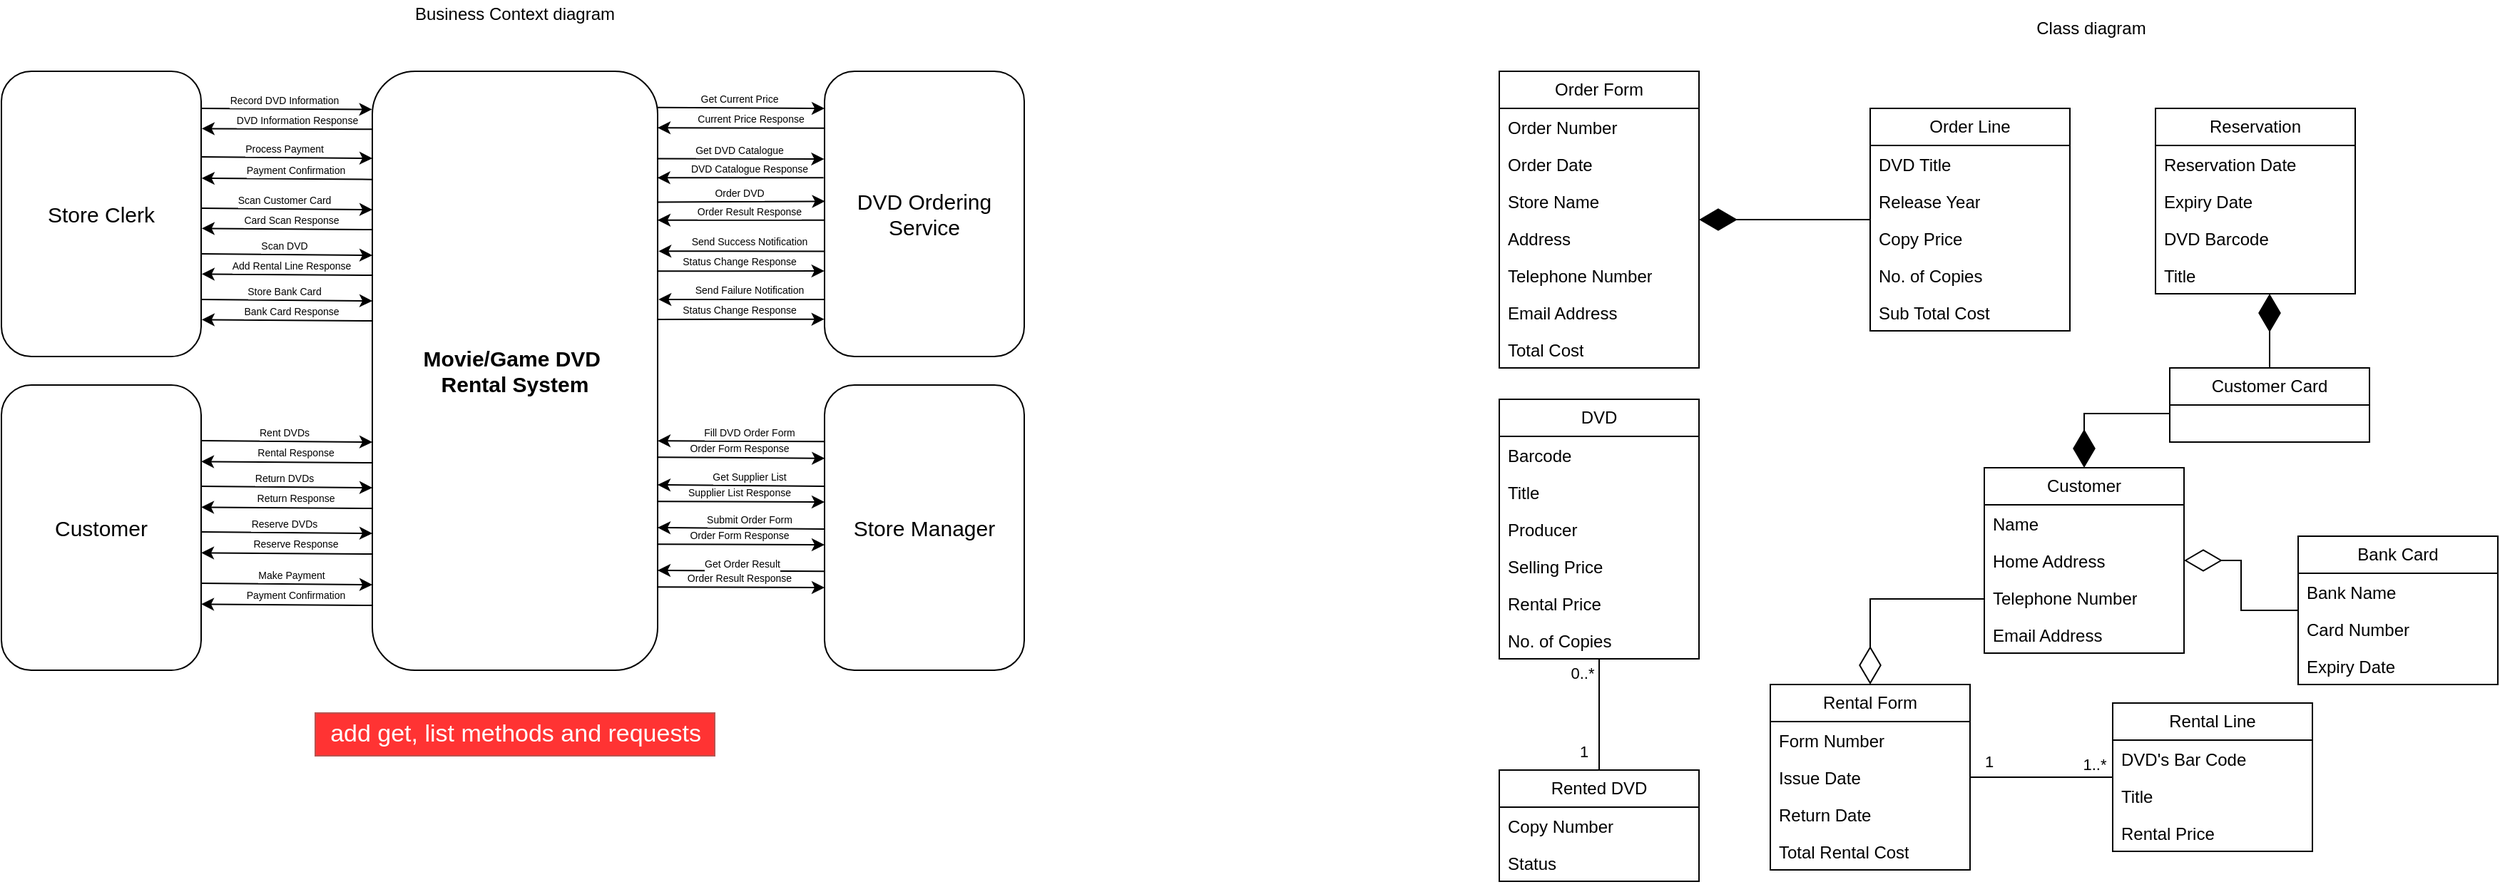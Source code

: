 <mxfile version="25.0.3">
  <diagram name="Page-1" id="wjQeGYI749mV24C6U2fJ">
    <mxGraphModel dx="1500" dy="773" grid="1" gridSize="10" guides="1" tooltips="1" connect="1" arrows="1" fold="1" page="1" pageScale="1" pageWidth="850" pageHeight="1100" math="0" shadow="0">
      <root>
        <mxCell id="0" />
        <mxCell id="1" parent="0" />
        <mxCell id="tb72shasFinZ9iTaUBC0-1" value="Movie/Game&amp;nbsp;&lt;span style=&quot;background-color: initial;&quot;&gt;DVD&amp;nbsp;&lt;/span&gt;&lt;div&gt;Rental System&lt;/div&gt;" style="rounded=1;whiteSpace=wrap;html=1;fontStyle=1;fontSize=15;" vertex="1" parent="1">
          <mxGeometry x="310" y="60" width="200" height="420" as="geometry" />
        </mxCell>
        <mxCell id="tb72shasFinZ9iTaUBC0-2" value="DVD Ordering Service" style="rounded=1;whiteSpace=wrap;html=1;fontStyle=0;fontSize=15;" vertex="1" parent="1">
          <mxGeometry x="627" y="60" width="140" height="200" as="geometry" />
        </mxCell>
        <mxCell id="tb72shasFinZ9iTaUBC0-3" style="rounded=0;orthogonalLoop=1;jettySize=auto;html=1;exitX=0.998;exitY=0.07;exitDx=0;exitDy=0;exitPerimeter=0;entryX=0;entryY=0.25;entryDx=0;entryDy=0;" edge="1" parent="1">
          <mxGeometry relative="1" as="geometry">
            <mxPoint x="509.6" y="85.4" as="sourcePoint" />
            <mxPoint x="627" y="86" as="targetPoint" />
          </mxGeometry>
        </mxCell>
        <mxCell id="tb72shasFinZ9iTaUBC0-4" value="Get Current Price" style="edgeLabel;html=1;align=center;verticalAlign=middle;resizable=0;points=[];fontSize=7;" vertex="1" connectable="0" parent="tb72shasFinZ9iTaUBC0-3">
          <mxGeometry x="-0.284" relative="1" as="geometry">
            <mxPoint x="15" y="-6" as="offset" />
          </mxGeometry>
        </mxCell>
        <mxCell id="tb72shasFinZ9iTaUBC0-5" style="rounded=0;orthogonalLoop=1;jettySize=auto;html=1;exitX=0.003;exitY=0.366;exitDx=0;exitDy=0;exitPerimeter=0;entryX=1;entryY=0.099;entryDx=0;entryDy=0;entryPerimeter=0;" edge="1" parent="1">
          <mxGeometry relative="1" as="geometry">
            <mxPoint x="627.42" y="99.92" as="sourcePoint" />
            <mxPoint x="510" y="99.58" as="targetPoint" />
          </mxGeometry>
        </mxCell>
        <mxCell id="tb72shasFinZ9iTaUBC0-6" value="Current Price Response" style="edgeLabel;html=1;align=center;verticalAlign=middle;resizable=0;points=[];fontSize=7;" vertex="1" connectable="0" parent="tb72shasFinZ9iTaUBC0-5">
          <mxGeometry x="-0.284" relative="1" as="geometry">
            <mxPoint x="-11" y="-6" as="offset" />
          </mxGeometry>
        </mxCell>
        <mxCell id="tb72shasFinZ9iTaUBC0-7" style="rounded=0;orthogonalLoop=1;jettySize=auto;html=1;exitX=1.001;exitY=0.16;exitDx=0;exitDy=0;exitPerimeter=0;entryX=-0.002;entryY=0.563;entryDx=0;entryDy=0;entryPerimeter=0;" edge="1" parent="1">
          <mxGeometry relative="1" as="geometry">
            <mxPoint x="510.2" y="121.2" as="sourcePoint" />
            <mxPoint x="626.72" y="121.56" as="targetPoint" />
          </mxGeometry>
        </mxCell>
        <mxCell id="tb72shasFinZ9iTaUBC0-8" value="Get DVD Catalogue" style="edgeLabel;html=1;align=center;verticalAlign=middle;resizable=0;points=[];fontSize=7;" vertex="1" connectable="0" parent="tb72shasFinZ9iTaUBC0-7">
          <mxGeometry x="-0.284" relative="1" as="geometry">
            <mxPoint x="15" y="-6" as="offset" />
          </mxGeometry>
        </mxCell>
        <mxCell id="tb72shasFinZ9iTaUBC0-9" style="rounded=0;orthogonalLoop=1;jettySize=auto;html=1;exitX=-0.005;exitY=0.672;exitDx=0;exitDy=0;exitPerimeter=0;entryX=0.999;entryY=0.192;entryDx=0;entryDy=0;entryPerimeter=0;" edge="1" parent="1">
          <mxGeometry relative="1" as="geometry">
            <mxPoint x="626.3" y="134.64" as="sourcePoint" />
            <mxPoint x="509.8" y="134.64" as="targetPoint" />
          </mxGeometry>
        </mxCell>
        <mxCell id="tb72shasFinZ9iTaUBC0-10" value="DVD Catalogue Response" style="edgeLabel;html=1;align=center;verticalAlign=middle;resizable=0;points=[];fontSize=7;" vertex="1" connectable="0" parent="tb72shasFinZ9iTaUBC0-9">
          <mxGeometry x="-0.284" relative="1" as="geometry">
            <mxPoint x="-11" y="-6" as="offset" />
          </mxGeometry>
        </mxCell>
        <mxCell id="tb72shasFinZ9iTaUBC0-13" style="rounded=0;orthogonalLoop=1;jettySize=auto;html=1;exitX=1;exitY=0.228;exitDx=0;exitDy=0;exitPerimeter=0;entryX=0.002;entryY=0.793;entryDx=0;entryDy=0;entryPerimeter=0;" edge="1" parent="1">
          <mxGeometry relative="1" as="geometry">
            <mxPoint x="510" y="151.76" as="sourcePoint" />
            <mxPoint x="627.28" y="151.16" as="targetPoint" />
          </mxGeometry>
        </mxCell>
        <mxCell id="tb72shasFinZ9iTaUBC0-14" value="Order DVD" style="edgeLabel;html=1;align=center;verticalAlign=middle;resizable=0;points=[];fontSize=7;" vertex="1" connectable="0" parent="tb72shasFinZ9iTaUBC0-13">
          <mxGeometry x="-0.284" relative="1" as="geometry">
            <mxPoint x="15" y="-6" as="offset" />
          </mxGeometry>
        </mxCell>
        <mxCell id="tb72shasFinZ9iTaUBC0-15" style="rounded=0;orthogonalLoop=1;jettySize=auto;html=1;exitX=-0.002;exitY=0.522;exitDx=0;exitDy=0;exitPerimeter=0;entryX=1;entryY=0.258;entryDx=0;entryDy=0;entryPerimeter=0;" edge="1" parent="1" source="tb72shasFinZ9iTaUBC0-2">
          <mxGeometry relative="1" as="geometry">
            <mxPoint x="628.12" y="164.36" as="sourcePoint" />
            <mxPoint x="510" y="164.36" as="targetPoint" />
          </mxGeometry>
        </mxCell>
        <mxCell id="tb72shasFinZ9iTaUBC0-16" value="Order Result Response" style="edgeLabel;html=1;align=center;verticalAlign=middle;resizable=0;points=[];fontSize=7;" vertex="1" connectable="0" parent="tb72shasFinZ9iTaUBC0-15">
          <mxGeometry x="-0.284" relative="1" as="geometry">
            <mxPoint x="-11" y="-6" as="offset" />
          </mxGeometry>
        </mxCell>
        <mxCell id="tb72shasFinZ9iTaUBC0-17" value="Store Clerk" style="rounded=1;whiteSpace=wrap;html=1;fontStyle=0;fontSize=15;" vertex="1" parent="1">
          <mxGeometry x="50" y="60" width="140" height="200" as="geometry" />
        </mxCell>
        <mxCell id="tb72shasFinZ9iTaUBC0-18" value="Customer" style="rounded=1;whiteSpace=wrap;html=1;fontStyle=0;fontSize=15;" vertex="1" parent="1">
          <mxGeometry x="50" y="280" width="140" height="200" as="geometry" />
        </mxCell>
        <mxCell id="tb72shasFinZ9iTaUBC0-19" value="Store Manager" style="rounded=1;whiteSpace=wrap;html=1;fontStyle=0;fontSize=15;" vertex="1" parent="1">
          <mxGeometry x="627" y="280" width="140" height="200" as="geometry" />
        </mxCell>
        <mxCell id="tb72shasFinZ9iTaUBC0-20" style="rounded=0;orthogonalLoop=1;jettySize=auto;html=1;exitX=-0.001;exitY=0.198;exitDx=0;exitDy=0;exitPerimeter=0;entryX=1;entryY=0.617;entryDx=0;entryDy=0;entryPerimeter=0;" edge="1" parent="1" source="tb72shasFinZ9iTaUBC0-19" target="tb72shasFinZ9iTaUBC0-1">
          <mxGeometry relative="1" as="geometry">
            <mxPoint x="628.12" y="320" as="sourcePoint" />
            <mxPoint x="510" y="320" as="targetPoint" />
          </mxGeometry>
        </mxCell>
        <mxCell id="tb72shasFinZ9iTaUBC0-21" value="Fill DVD Order Form" style="edgeLabel;html=1;align=center;verticalAlign=middle;resizable=0;points=[];fontSize=7;" vertex="1" connectable="0" parent="tb72shasFinZ9iTaUBC0-20">
          <mxGeometry x="-0.284" relative="1" as="geometry">
            <mxPoint x="-11" y="-6" as="offset" />
          </mxGeometry>
        </mxCell>
        <mxCell id="tb72shasFinZ9iTaUBC0-22" style="rounded=0;orthogonalLoop=1;jettySize=auto;html=1;exitX=1;exitY=0.228;exitDx=0;exitDy=0;exitPerimeter=0;entryX=0.001;entryY=0.257;entryDx=0;entryDy=0;entryPerimeter=0;" edge="1" parent="1" target="tb72shasFinZ9iTaUBC0-19">
          <mxGeometry relative="1" as="geometry">
            <mxPoint x="510" y="330.6" as="sourcePoint" />
            <mxPoint x="627.28" y="330" as="targetPoint" />
          </mxGeometry>
        </mxCell>
        <mxCell id="tb72shasFinZ9iTaUBC0-23" value="Order Form Response" style="edgeLabel;html=1;align=center;verticalAlign=middle;resizable=0;points=[];fontSize=7;" vertex="1" connectable="0" parent="tb72shasFinZ9iTaUBC0-22">
          <mxGeometry x="-0.284" relative="1" as="geometry">
            <mxPoint x="15" y="-6" as="offset" />
          </mxGeometry>
        </mxCell>
        <mxCell id="tb72shasFinZ9iTaUBC0-24" style="rounded=0;orthogonalLoop=1;jettySize=auto;html=1;exitX=-0.001;exitY=0.198;exitDx=0;exitDy=0;exitPerimeter=0;entryX=1;entryY=0.617;entryDx=0;entryDy=0;entryPerimeter=0;" edge="1" parent="1">
          <mxGeometry relative="1" as="geometry">
            <mxPoint x="627" y="351" as="sourcePoint" />
            <mxPoint x="510" y="350" as="targetPoint" />
          </mxGeometry>
        </mxCell>
        <mxCell id="tb72shasFinZ9iTaUBC0-25" value="Get Supplier List" style="edgeLabel;html=1;align=center;verticalAlign=middle;resizable=0;points=[];fontSize=7;" vertex="1" connectable="0" parent="tb72shasFinZ9iTaUBC0-24">
          <mxGeometry x="-0.284" relative="1" as="geometry">
            <mxPoint x="-11" y="-6" as="offset" />
          </mxGeometry>
        </mxCell>
        <mxCell id="tb72shasFinZ9iTaUBC0-26" style="rounded=0;orthogonalLoop=1;jettySize=auto;html=1;exitX=1;exitY=0.228;exitDx=0;exitDy=0;exitPerimeter=0;entryX=0.001;entryY=0.257;entryDx=0;entryDy=0;entryPerimeter=0;" edge="1" parent="1">
          <mxGeometry relative="1" as="geometry">
            <mxPoint x="510" y="361.6" as="sourcePoint" />
            <mxPoint x="627" y="362" as="targetPoint" />
          </mxGeometry>
        </mxCell>
        <mxCell id="tb72shasFinZ9iTaUBC0-27" value="Supplier List Response" style="edgeLabel;html=1;align=center;verticalAlign=middle;resizable=0;points=[];fontSize=7;" vertex="1" connectable="0" parent="tb72shasFinZ9iTaUBC0-26">
          <mxGeometry x="-0.284" relative="1" as="geometry">
            <mxPoint x="15" y="-6" as="offset" />
          </mxGeometry>
        </mxCell>
        <mxCell id="tb72shasFinZ9iTaUBC0-28" style="rounded=0;orthogonalLoop=1;jettySize=auto;html=1;exitX=-0.001;exitY=0.198;exitDx=0;exitDy=0;exitPerimeter=0;entryX=1;entryY=0.617;entryDx=0;entryDy=0;entryPerimeter=0;" edge="1" parent="1">
          <mxGeometry relative="1" as="geometry">
            <mxPoint x="627" y="381" as="sourcePoint" />
            <mxPoint x="510" y="380" as="targetPoint" />
          </mxGeometry>
        </mxCell>
        <mxCell id="tb72shasFinZ9iTaUBC0-29" value="Submit Order Form" style="edgeLabel;html=1;align=center;verticalAlign=middle;resizable=0;points=[];fontSize=7;" vertex="1" connectable="0" parent="tb72shasFinZ9iTaUBC0-28">
          <mxGeometry x="-0.284" relative="1" as="geometry">
            <mxPoint x="-11" y="-6" as="offset" />
          </mxGeometry>
        </mxCell>
        <mxCell id="tb72shasFinZ9iTaUBC0-30" style="rounded=0;orthogonalLoop=1;jettySize=auto;html=1;exitX=1;exitY=0.228;exitDx=0;exitDy=0;exitPerimeter=0;entryX=0.001;entryY=0.257;entryDx=0;entryDy=0;entryPerimeter=0;" edge="1" parent="1">
          <mxGeometry relative="1" as="geometry">
            <mxPoint x="510" y="391.6" as="sourcePoint" />
            <mxPoint x="627" y="392" as="targetPoint" />
          </mxGeometry>
        </mxCell>
        <mxCell id="tb72shasFinZ9iTaUBC0-31" value="Order Form Response" style="edgeLabel;html=1;align=center;verticalAlign=middle;resizable=0;points=[];fontSize=7;" vertex="1" connectable="0" parent="tb72shasFinZ9iTaUBC0-30">
          <mxGeometry x="-0.284" relative="1" as="geometry">
            <mxPoint x="15" y="-6" as="offset" />
          </mxGeometry>
        </mxCell>
        <mxCell id="tb72shasFinZ9iTaUBC0-32" style="rounded=0;orthogonalLoop=1;jettySize=auto;html=1;entryX=-0.001;entryY=0.6;entryDx=0;entryDy=0;entryPerimeter=0;exitX=1;exitY=0.286;exitDx=0;exitDy=0;exitPerimeter=0;" edge="1" parent="1">
          <mxGeometry relative="1" as="geometry">
            <mxPoint x="510" y="200.12" as="sourcePoint" />
            <mxPoint x="626.86" y="200" as="targetPoint" />
          </mxGeometry>
        </mxCell>
        <mxCell id="tb72shasFinZ9iTaUBC0-33" value="Status Change Response" style="edgeLabel;html=1;align=center;verticalAlign=middle;resizable=0;points=[];fontSize=7;" vertex="1" connectable="0" parent="tb72shasFinZ9iTaUBC0-32">
          <mxGeometry x="-0.284" relative="1" as="geometry">
            <mxPoint x="15" y="-6" as="offset" />
          </mxGeometry>
        </mxCell>
        <mxCell id="tb72shasFinZ9iTaUBC0-34" style="rounded=0;orthogonalLoop=1;jettySize=auto;html=1;exitX=-0.002;exitY=0.666;exitDx=0;exitDy=0;exitPerimeter=0;entryX=1.003;entryY=0.317;entryDx=0;entryDy=0;entryPerimeter=0;" edge="1" parent="1">
          <mxGeometry relative="1" as="geometry">
            <mxPoint x="626.72" y="186.2" as="sourcePoint" />
            <mxPoint x="510.6" y="186.14" as="targetPoint" />
          </mxGeometry>
        </mxCell>
        <mxCell id="tb72shasFinZ9iTaUBC0-35" value="Send Success Notification" style="edgeLabel;html=1;align=center;verticalAlign=middle;resizable=0;points=[];fontSize=7;" vertex="1" connectable="0" parent="tb72shasFinZ9iTaUBC0-34">
          <mxGeometry x="-0.284" relative="1" as="geometry">
            <mxPoint x="-11" y="-6" as="offset" />
          </mxGeometry>
        </mxCell>
        <mxCell id="tb72shasFinZ9iTaUBC0-36" style="rounded=0;orthogonalLoop=1;jettySize=auto;html=1;exitX=-0.002;exitY=0.666;exitDx=0;exitDy=0;exitPerimeter=0;entryX=1.003;entryY=0.317;entryDx=0;entryDy=0;entryPerimeter=0;" edge="1" parent="1">
          <mxGeometry relative="1" as="geometry">
            <mxPoint x="626.72" y="220.06" as="sourcePoint" />
            <mxPoint x="510.6" y="220" as="targetPoint" />
          </mxGeometry>
        </mxCell>
        <mxCell id="tb72shasFinZ9iTaUBC0-37" value="Send Failure Notification" style="edgeLabel;html=1;align=center;verticalAlign=middle;resizable=0;points=[];fontSize=7;" vertex="1" connectable="0" parent="tb72shasFinZ9iTaUBC0-36">
          <mxGeometry x="-0.284" relative="1" as="geometry">
            <mxPoint x="-11" y="-6" as="offset" />
          </mxGeometry>
        </mxCell>
        <mxCell id="tb72shasFinZ9iTaUBC0-38" style="rounded=0;orthogonalLoop=1;jettySize=auto;html=1;entryX=-0.001;entryY=0.6;entryDx=0;entryDy=0;entryPerimeter=0;exitX=1;exitY=0.286;exitDx=0;exitDy=0;exitPerimeter=0;" edge="1" parent="1">
          <mxGeometry relative="1" as="geometry">
            <mxPoint x="510" y="233.98" as="sourcePoint" />
            <mxPoint x="626.86" y="233.86" as="targetPoint" />
          </mxGeometry>
        </mxCell>
        <mxCell id="tb72shasFinZ9iTaUBC0-39" value="Status Change Response" style="edgeLabel;html=1;align=center;verticalAlign=middle;resizable=0;points=[];fontSize=7;" vertex="1" connectable="0" parent="tb72shasFinZ9iTaUBC0-38">
          <mxGeometry x="-0.284" relative="1" as="geometry">
            <mxPoint x="15" y="-6" as="offset" />
          </mxGeometry>
        </mxCell>
        <mxCell id="tb72shasFinZ9iTaUBC0-40" style="rounded=0;orthogonalLoop=1;jettySize=auto;html=1;exitX=-0.001;exitY=0.653;exitDx=0;exitDy=0;exitPerimeter=0;entryX=1;entryY=0.617;entryDx=0;entryDy=0;entryPerimeter=0;" edge="1" parent="1" source="tb72shasFinZ9iTaUBC0-19">
          <mxGeometry relative="1" as="geometry">
            <mxPoint x="627" y="411" as="sourcePoint" />
            <mxPoint x="510" y="410" as="targetPoint" />
          </mxGeometry>
        </mxCell>
        <mxCell id="tb72shasFinZ9iTaUBC0-41" value="Get Order Result" style="edgeLabel;html=1;align=center;verticalAlign=middle;resizable=0;points=[];fontSize=7;" vertex="1" connectable="0" parent="tb72shasFinZ9iTaUBC0-40">
          <mxGeometry x="-0.284" relative="1" as="geometry">
            <mxPoint x="-16" y="-5" as="offset" />
          </mxGeometry>
        </mxCell>
        <mxCell id="tb72shasFinZ9iTaUBC0-42" style="rounded=0;orthogonalLoop=1;jettySize=auto;html=1;exitX=1;exitY=0.228;exitDx=0;exitDy=0;exitPerimeter=0;entryX=0.001;entryY=0.257;entryDx=0;entryDy=0;entryPerimeter=0;" edge="1" parent="1">
          <mxGeometry relative="1" as="geometry">
            <mxPoint x="510" y="421.6" as="sourcePoint" />
            <mxPoint x="627" y="422" as="targetPoint" />
          </mxGeometry>
        </mxCell>
        <mxCell id="tb72shasFinZ9iTaUBC0-43" value="Order Result Response" style="edgeLabel;html=1;align=center;verticalAlign=middle;resizable=0;points=[];fontSize=7;" vertex="1" connectable="0" parent="tb72shasFinZ9iTaUBC0-42">
          <mxGeometry x="-0.284" relative="1" as="geometry">
            <mxPoint x="15" y="-6" as="offset" />
          </mxGeometry>
        </mxCell>
        <mxCell id="tb72shasFinZ9iTaUBC0-45" style="rounded=0;orthogonalLoop=1;jettySize=auto;html=1;exitX=0.998;exitY=0.07;exitDx=0;exitDy=0;exitPerimeter=0;entryX=-0.001;entryY=0.097;entryDx=0;entryDy=0;entryPerimeter=0;" edge="1" parent="1">
          <mxGeometry relative="1" as="geometry">
            <mxPoint x="190" y="86.0" as="sourcePoint" />
            <mxPoint x="309.8" y="86.74" as="targetPoint" />
          </mxGeometry>
        </mxCell>
        <mxCell id="tb72shasFinZ9iTaUBC0-46" value="Record DVD Information" style="edgeLabel;html=1;align=center;verticalAlign=middle;resizable=0;points=[];fontSize=7;" vertex="1" connectable="0" parent="tb72shasFinZ9iTaUBC0-45">
          <mxGeometry x="-0.284" relative="1" as="geometry">
            <mxPoint x="15" y="-6" as="offset" />
          </mxGeometry>
        </mxCell>
        <mxCell id="tb72shasFinZ9iTaUBC0-47" style="rounded=0;orthogonalLoop=1;jettySize=auto;html=1;exitX=-0.001;exitY=0.13;exitDx=0;exitDy=0;exitPerimeter=0;entryX=1;entryY=0.099;entryDx=0;entryDy=0;entryPerimeter=0;" edge="1" parent="1">
          <mxGeometry relative="1" as="geometry">
            <mxPoint x="309.8" y="100.6" as="sourcePoint" />
            <mxPoint x="190.4" y="100.18" as="targetPoint" />
          </mxGeometry>
        </mxCell>
        <mxCell id="tb72shasFinZ9iTaUBC0-48" value="DVD Information Response" style="edgeLabel;html=1;align=center;verticalAlign=middle;resizable=0;points=[];fontSize=7;" vertex="1" connectable="0" parent="tb72shasFinZ9iTaUBC0-47">
          <mxGeometry x="-0.284" relative="1" as="geometry">
            <mxPoint x="-11" y="-6" as="offset" />
          </mxGeometry>
        </mxCell>
        <mxCell id="tb72shasFinZ9iTaUBC0-49" style="rounded=0;orthogonalLoop=1;jettySize=auto;html=1;exitX=0.998;exitY=0.07;exitDx=0;exitDy=0;exitPerimeter=0;entryX=-0.001;entryY=0.097;entryDx=0;entryDy=0;entryPerimeter=0;" edge="1" parent="1">
          <mxGeometry relative="1" as="geometry">
            <mxPoint x="190" y="120.0" as="sourcePoint" />
            <mxPoint x="310" y="121" as="targetPoint" />
          </mxGeometry>
        </mxCell>
        <mxCell id="tb72shasFinZ9iTaUBC0-50" value="Process Payment" style="edgeLabel;html=1;align=center;verticalAlign=middle;resizable=0;points=[];fontSize=7;" vertex="1" connectable="0" parent="tb72shasFinZ9iTaUBC0-49">
          <mxGeometry x="-0.284" relative="1" as="geometry">
            <mxPoint x="15" y="-6" as="offset" />
          </mxGeometry>
        </mxCell>
        <mxCell id="tb72shasFinZ9iTaUBC0-51" style="rounded=0;orthogonalLoop=1;jettySize=auto;html=1;exitX=-0.001;exitY=0.13;exitDx=0;exitDy=0;exitPerimeter=0;entryX=1;entryY=0.099;entryDx=0;entryDy=0;entryPerimeter=0;" edge="1" parent="1">
          <mxGeometry relative="1" as="geometry">
            <mxPoint x="310" y="135.82" as="sourcePoint" />
            <mxPoint x="190.4" y="135.0" as="targetPoint" />
          </mxGeometry>
        </mxCell>
        <mxCell id="tb72shasFinZ9iTaUBC0-52" value="Payment Confirmation" style="edgeLabel;html=1;align=center;verticalAlign=middle;resizable=0;points=[];fontSize=7;" vertex="1" connectable="0" parent="tb72shasFinZ9iTaUBC0-51">
          <mxGeometry x="-0.284" relative="1" as="geometry">
            <mxPoint x="-11" y="-6" as="offset" />
          </mxGeometry>
        </mxCell>
        <mxCell id="tb72shasFinZ9iTaUBC0-53" style="rounded=0;orthogonalLoop=1;jettySize=auto;html=1;exitX=-0.001;exitY=0.13;exitDx=0;exitDy=0;exitPerimeter=0;entryX=1;entryY=0.099;entryDx=0;entryDy=0;entryPerimeter=0;" edge="1" parent="1">
          <mxGeometry relative="1" as="geometry">
            <mxPoint x="309.6" y="434.5" as="sourcePoint" />
            <mxPoint x="190.0" y="433.68" as="targetPoint" />
          </mxGeometry>
        </mxCell>
        <mxCell id="tb72shasFinZ9iTaUBC0-54" value="Payment Confirmation" style="edgeLabel;html=1;align=center;verticalAlign=middle;resizable=0;points=[];fontSize=7;" vertex="1" connectable="0" parent="tb72shasFinZ9iTaUBC0-53">
          <mxGeometry x="-0.284" relative="1" as="geometry">
            <mxPoint x="-11" y="-6" as="offset" />
          </mxGeometry>
        </mxCell>
        <mxCell id="tb72shasFinZ9iTaUBC0-55" style="rounded=0;orthogonalLoop=1;jettySize=auto;html=1;exitX=0.998;exitY=0.07;exitDx=0;exitDy=0;exitPerimeter=0;entryX=-0.001;entryY=0.097;entryDx=0;entryDy=0;entryPerimeter=0;" edge="1" parent="1">
          <mxGeometry relative="1" as="geometry">
            <mxPoint x="190" y="419.0" as="sourcePoint" />
            <mxPoint x="310" y="420" as="targetPoint" />
          </mxGeometry>
        </mxCell>
        <mxCell id="tb72shasFinZ9iTaUBC0-56" value="Make Payment" style="edgeLabel;html=1;align=center;verticalAlign=middle;resizable=0;points=[];fontSize=7;" vertex="1" connectable="0" parent="tb72shasFinZ9iTaUBC0-55">
          <mxGeometry x="-0.284" relative="1" as="geometry">
            <mxPoint x="20" y="-6" as="offset" />
          </mxGeometry>
        </mxCell>
        <mxCell id="tb72shasFinZ9iTaUBC0-57" style="rounded=0;orthogonalLoop=1;jettySize=auto;html=1;exitX=-0.001;exitY=0.13;exitDx=0;exitDy=0;exitPerimeter=0;entryX=1;entryY=0.099;entryDx=0;entryDy=0;entryPerimeter=0;" edge="1" parent="1">
          <mxGeometry relative="1" as="geometry">
            <mxPoint x="310" y="171" as="sourcePoint" />
            <mxPoint x="190.4" y="170.18" as="targetPoint" />
          </mxGeometry>
        </mxCell>
        <mxCell id="tb72shasFinZ9iTaUBC0-58" value="Card Scan Response" style="edgeLabel;html=1;align=center;verticalAlign=middle;resizable=0;points=[];fontSize=7;" vertex="1" connectable="0" parent="tb72shasFinZ9iTaUBC0-57">
          <mxGeometry x="-0.284" relative="1" as="geometry">
            <mxPoint x="-14" y="-6" as="offset" />
          </mxGeometry>
        </mxCell>
        <mxCell id="tb72shasFinZ9iTaUBC0-59" style="rounded=0;orthogonalLoop=1;jettySize=auto;html=1;exitX=0.998;exitY=0.07;exitDx=0;exitDy=0;exitPerimeter=0;entryX=-0.001;entryY=0.097;entryDx=0;entryDy=0;entryPerimeter=0;" edge="1" parent="1">
          <mxGeometry relative="1" as="geometry">
            <mxPoint x="190" y="156.0" as="sourcePoint" />
            <mxPoint x="310" y="157" as="targetPoint" />
          </mxGeometry>
        </mxCell>
        <mxCell id="tb72shasFinZ9iTaUBC0-60" value="Scan Customer Card" style="edgeLabel;html=1;align=center;verticalAlign=middle;resizable=0;points=[];fontSize=7;" vertex="1" connectable="0" parent="tb72shasFinZ9iTaUBC0-59">
          <mxGeometry x="-0.284" relative="1" as="geometry">
            <mxPoint x="15" y="-6" as="offset" />
          </mxGeometry>
        </mxCell>
        <mxCell id="tb72shasFinZ9iTaUBC0-61" style="rounded=0;orthogonalLoop=1;jettySize=auto;html=1;exitX=-0.001;exitY=0.13;exitDx=0;exitDy=0;exitPerimeter=0;entryX=1;entryY=0.099;entryDx=0;entryDy=0;entryPerimeter=0;" edge="1" parent="1">
          <mxGeometry relative="1" as="geometry">
            <mxPoint x="310" y="203" as="sourcePoint" />
            <mxPoint x="190.4" y="202.18" as="targetPoint" />
          </mxGeometry>
        </mxCell>
        <mxCell id="tb72shasFinZ9iTaUBC0-62" value="Add Rental Line Response" style="edgeLabel;html=1;align=center;verticalAlign=middle;resizable=0;points=[];fontSize=7;" vertex="1" connectable="0" parent="tb72shasFinZ9iTaUBC0-61">
          <mxGeometry x="-0.284" relative="1" as="geometry">
            <mxPoint x="-14" y="-6" as="offset" />
          </mxGeometry>
        </mxCell>
        <mxCell id="tb72shasFinZ9iTaUBC0-63" style="rounded=0;orthogonalLoop=1;jettySize=auto;html=1;exitX=0.998;exitY=0.07;exitDx=0;exitDy=0;exitPerimeter=0;entryX=-0.001;entryY=0.097;entryDx=0;entryDy=0;entryPerimeter=0;" edge="1" parent="1">
          <mxGeometry relative="1" as="geometry">
            <mxPoint x="190" y="188.0" as="sourcePoint" />
            <mxPoint x="310" y="189" as="targetPoint" />
          </mxGeometry>
        </mxCell>
        <mxCell id="tb72shasFinZ9iTaUBC0-64" value="Scan DVD" style="edgeLabel;html=1;align=center;verticalAlign=middle;resizable=0;points=[];fontSize=7;" vertex="1" connectable="0" parent="tb72shasFinZ9iTaUBC0-63">
          <mxGeometry x="-0.284" relative="1" as="geometry">
            <mxPoint x="15" y="-6" as="offset" />
          </mxGeometry>
        </mxCell>
        <mxCell id="tb72shasFinZ9iTaUBC0-65" style="rounded=0;orthogonalLoop=1;jettySize=auto;html=1;exitX=0.998;exitY=0.07;exitDx=0;exitDy=0;exitPerimeter=0;entryX=-0.001;entryY=0.097;entryDx=0;entryDy=0;entryPerimeter=0;" edge="1" parent="1">
          <mxGeometry relative="1" as="geometry">
            <mxPoint x="190" y="220.0" as="sourcePoint" />
            <mxPoint x="310" y="221" as="targetPoint" />
          </mxGeometry>
        </mxCell>
        <mxCell id="tb72shasFinZ9iTaUBC0-66" value="Store Bank Card" style="edgeLabel;html=1;align=center;verticalAlign=middle;resizable=0;points=[];fontSize=7;" vertex="1" connectable="0" parent="tb72shasFinZ9iTaUBC0-65">
          <mxGeometry x="-0.284" relative="1" as="geometry">
            <mxPoint x="15" y="-6" as="offset" />
          </mxGeometry>
        </mxCell>
        <mxCell id="tb72shasFinZ9iTaUBC0-67" style="rounded=0;orthogonalLoop=1;jettySize=auto;html=1;exitX=-0.001;exitY=0.13;exitDx=0;exitDy=0;exitPerimeter=0;entryX=1;entryY=0.099;entryDx=0;entryDy=0;entryPerimeter=0;" edge="1" parent="1">
          <mxGeometry relative="1" as="geometry">
            <mxPoint x="310" y="235" as="sourcePoint" />
            <mxPoint x="190.4" y="234.18" as="targetPoint" />
          </mxGeometry>
        </mxCell>
        <mxCell id="tb72shasFinZ9iTaUBC0-68" value="Bank Card Response" style="edgeLabel;html=1;align=center;verticalAlign=middle;resizable=0;points=[];fontSize=7;" vertex="1" connectable="0" parent="tb72shasFinZ9iTaUBC0-67">
          <mxGeometry x="-0.284" relative="1" as="geometry">
            <mxPoint x="-14" y="-6" as="offset" />
          </mxGeometry>
        </mxCell>
        <mxCell id="tb72shasFinZ9iTaUBC0-69" style="rounded=0;orthogonalLoop=1;jettySize=auto;html=1;exitX=0.998;exitY=0.07;exitDx=0;exitDy=0;exitPerimeter=0;entryX=-0.001;entryY=0.097;entryDx=0;entryDy=0;entryPerimeter=0;" edge="1" parent="1">
          <mxGeometry relative="1" as="geometry">
            <mxPoint x="190" y="319.0" as="sourcePoint" />
            <mxPoint x="310" y="320" as="targetPoint" />
          </mxGeometry>
        </mxCell>
        <mxCell id="tb72shasFinZ9iTaUBC0-70" value="Rent DVDs" style="edgeLabel;html=1;align=center;verticalAlign=middle;resizable=0;points=[];fontSize=7;" vertex="1" connectable="0" parent="tb72shasFinZ9iTaUBC0-69">
          <mxGeometry x="-0.284" relative="1" as="geometry">
            <mxPoint x="15" y="-6" as="offset" />
          </mxGeometry>
        </mxCell>
        <mxCell id="tb72shasFinZ9iTaUBC0-71" style="rounded=0;orthogonalLoop=1;jettySize=auto;html=1;exitX=-0.001;exitY=0.13;exitDx=0;exitDy=0;exitPerimeter=0;entryX=1;entryY=0.099;entryDx=0;entryDy=0;entryPerimeter=0;" edge="1" parent="1">
          <mxGeometry relative="1" as="geometry">
            <mxPoint x="309.6" y="334.5" as="sourcePoint" />
            <mxPoint x="190.0" y="333.68" as="targetPoint" />
          </mxGeometry>
        </mxCell>
        <mxCell id="tb72shasFinZ9iTaUBC0-72" value="Rental Response" style="edgeLabel;html=1;align=center;verticalAlign=middle;resizable=0;points=[];fontSize=7;" vertex="1" connectable="0" parent="tb72shasFinZ9iTaUBC0-71">
          <mxGeometry x="-0.284" relative="1" as="geometry">
            <mxPoint x="-11" y="-6" as="offset" />
          </mxGeometry>
        </mxCell>
        <mxCell id="tb72shasFinZ9iTaUBC0-73" style="rounded=0;orthogonalLoop=1;jettySize=auto;html=1;exitX=-0.001;exitY=0.13;exitDx=0;exitDy=0;exitPerimeter=0;entryX=1;entryY=0.099;entryDx=0;entryDy=0;entryPerimeter=0;" edge="1" parent="1">
          <mxGeometry relative="1" as="geometry">
            <mxPoint x="309.6" y="366.5" as="sourcePoint" />
            <mxPoint x="190.0" y="365.68" as="targetPoint" />
          </mxGeometry>
        </mxCell>
        <mxCell id="tb72shasFinZ9iTaUBC0-74" value="Return Response" style="edgeLabel;html=1;align=center;verticalAlign=middle;resizable=0;points=[];fontSize=7;" vertex="1" connectable="0" parent="tb72shasFinZ9iTaUBC0-73">
          <mxGeometry x="-0.284" relative="1" as="geometry">
            <mxPoint x="-11" y="-6" as="offset" />
          </mxGeometry>
        </mxCell>
        <mxCell id="tb72shasFinZ9iTaUBC0-75" style="rounded=0;orthogonalLoop=1;jettySize=auto;html=1;exitX=0.998;exitY=0.07;exitDx=0;exitDy=0;exitPerimeter=0;entryX=-0.001;entryY=0.097;entryDx=0;entryDy=0;entryPerimeter=0;" edge="1" parent="1">
          <mxGeometry relative="1" as="geometry">
            <mxPoint x="190" y="351.0" as="sourcePoint" />
            <mxPoint x="310" y="352" as="targetPoint" />
          </mxGeometry>
        </mxCell>
        <mxCell id="tb72shasFinZ9iTaUBC0-76" value="Return DVDs" style="edgeLabel;html=1;align=center;verticalAlign=middle;resizable=0;points=[];fontSize=7;" vertex="1" connectable="0" parent="tb72shasFinZ9iTaUBC0-75">
          <mxGeometry x="-0.284" relative="1" as="geometry">
            <mxPoint x="15" y="-6" as="offset" />
          </mxGeometry>
        </mxCell>
        <mxCell id="tb72shasFinZ9iTaUBC0-77" style="rounded=0;orthogonalLoop=1;jettySize=auto;html=1;exitX=-0.001;exitY=0.13;exitDx=0;exitDy=0;exitPerimeter=0;entryX=1;entryY=0.099;entryDx=0;entryDy=0;entryPerimeter=0;" edge="1" parent="1">
          <mxGeometry relative="1" as="geometry">
            <mxPoint x="309.6" y="398.5" as="sourcePoint" />
            <mxPoint x="190.0" y="397.68" as="targetPoint" />
          </mxGeometry>
        </mxCell>
        <mxCell id="tb72shasFinZ9iTaUBC0-78" value="Reserve Response" style="edgeLabel;html=1;align=center;verticalAlign=middle;resizable=0;points=[];fontSize=7;" vertex="1" connectable="0" parent="tb72shasFinZ9iTaUBC0-77">
          <mxGeometry x="-0.284" relative="1" as="geometry">
            <mxPoint x="-11" y="-6" as="offset" />
          </mxGeometry>
        </mxCell>
        <mxCell id="tb72shasFinZ9iTaUBC0-79" style="rounded=0;orthogonalLoop=1;jettySize=auto;html=1;exitX=0.998;exitY=0.07;exitDx=0;exitDy=0;exitPerimeter=0;entryX=-0.001;entryY=0.097;entryDx=0;entryDy=0;entryPerimeter=0;" edge="1" parent="1">
          <mxGeometry relative="1" as="geometry">
            <mxPoint x="190" y="383.0" as="sourcePoint" />
            <mxPoint x="310" y="384" as="targetPoint" />
          </mxGeometry>
        </mxCell>
        <mxCell id="tb72shasFinZ9iTaUBC0-80" value="Reserve DVDs" style="edgeLabel;html=1;align=center;verticalAlign=middle;resizable=0;points=[];fontSize=7;" vertex="1" connectable="0" parent="tb72shasFinZ9iTaUBC0-79">
          <mxGeometry x="-0.284" relative="1" as="geometry">
            <mxPoint x="15" y="-6" as="offset" />
          </mxGeometry>
        </mxCell>
        <mxCell id="tb72shasFinZ9iTaUBC0-81" value="Business Context diagram" style="text;html=1;align=center;verticalAlign=middle;whiteSpace=wrap;rounded=0;" vertex="1" parent="1">
          <mxGeometry x="335" y="10" width="150" height="20" as="geometry" />
        </mxCell>
        <mxCell id="tb72shasFinZ9iTaUBC0-82" value="add get, list methods and requests" style="text;html=1;align=center;verticalAlign=middle;resizable=0;points=[];autosize=1;strokeColor=#b85450;fillColor=#FF3333;fontColor=#FFFFFF;fontSize=17;" vertex="1" parent="1">
          <mxGeometry x="270" y="510" width="280" height="30" as="geometry" />
        </mxCell>
        <mxCell id="tb72shasFinZ9iTaUBC0-83" value="Class diagram" style="text;html=1;align=center;verticalAlign=middle;whiteSpace=wrap;rounded=0;" vertex="1" parent="1">
          <mxGeometry x="1440" y="20" width="150" height="20" as="geometry" />
        </mxCell>
        <mxCell id="tb72shasFinZ9iTaUBC0-84" value="Order Form" style="swimlane;fontStyle=0;childLayout=stackLayout;horizontal=1;startSize=26;fillColor=none;horizontalStack=0;resizeParent=1;resizeParentMax=0;resizeLast=0;collapsible=1;marginBottom=0;whiteSpace=wrap;html=1;" vertex="1" parent="1">
          <mxGeometry x="1100" y="60" width="140" height="208" as="geometry" />
        </mxCell>
        <mxCell id="tb72shasFinZ9iTaUBC0-85" value="Order Number" style="text;strokeColor=none;fillColor=none;align=left;verticalAlign=top;spacingLeft=4;spacingRight=4;overflow=hidden;rotatable=0;points=[[0,0.5],[1,0.5]];portConstraint=eastwest;whiteSpace=wrap;html=1;" vertex="1" parent="tb72shasFinZ9iTaUBC0-84">
          <mxGeometry y="26" width="140" height="26" as="geometry" />
        </mxCell>
        <mxCell id="tb72shasFinZ9iTaUBC0-86" value="Order Date" style="text;strokeColor=none;fillColor=none;align=left;verticalAlign=top;spacingLeft=4;spacingRight=4;overflow=hidden;rotatable=0;points=[[0,0.5],[1,0.5]];portConstraint=eastwest;whiteSpace=wrap;html=1;" vertex="1" parent="tb72shasFinZ9iTaUBC0-84">
          <mxGeometry y="52" width="140" height="26" as="geometry" />
        </mxCell>
        <mxCell id="tb72shasFinZ9iTaUBC0-87" value="Store Name" style="text;strokeColor=none;fillColor=none;align=left;verticalAlign=top;spacingLeft=4;spacingRight=4;overflow=hidden;rotatable=0;points=[[0,0.5],[1,0.5]];portConstraint=eastwest;whiteSpace=wrap;html=1;" vertex="1" parent="tb72shasFinZ9iTaUBC0-84">
          <mxGeometry y="78" width="140" height="26" as="geometry" />
        </mxCell>
        <mxCell id="tb72shasFinZ9iTaUBC0-88" value="Address" style="text;strokeColor=none;fillColor=none;align=left;verticalAlign=top;spacingLeft=4;spacingRight=4;overflow=hidden;rotatable=0;points=[[0,0.5],[1,0.5]];portConstraint=eastwest;whiteSpace=wrap;html=1;" vertex="1" parent="tb72shasFinZ9iTaUBC0-84">
          <mxGeometry y="104" width="140" height="26" as="geometry" />
        </mxCell>
        <mxCell id="tb72shasFinZ9iTaUBC0-89" value="Telephone Number" style="text;strokeColor=none;fillColor=none;align=left;verticalAlign=top;spacingLeft=4;spacingRight=4;overflow=hidden;rotatable=0;points=[[0,0.5],[1,0.5]];portConstraint=eastwest;whiteSpace=wrap;html=1;" vertex="1" parent="tb72shasFinZ9iTaUBC0-84">
          <mxGeometry y="130" width="140" height="26" as="geometry" />
        </mxCell>
        <mxCell id="tb72shasFinZ9iTaUBC0-90" value="Email Address" style="text;strokeColor=none;fillColor=none;align=left;verticalAlign=top;spacingLeft=4;spacingRight=4;overflow=hidden;rotatable=0;points=[[0,0.5],[1,0.5]];portConstraint=eastwest;whiteSpace=wrap;html=1;" vertex="1" parent="tb72shasFinZ9iTaUBC0-84">
          <mxGeometry y="156" width="140" height="26" as="geometry" />
        </mxCell>
        <mxCell id="tb72shasFinZ9iTaUBC0-107" value="Total Cost" style="text;strokeColor=none;fillColor=none;align=left;verticalAlign=top;spacingLeft=4;spacingRight=4;overflow=hidden;rotatable=0;points=[[0,0.5],[1,0.5]];portConstraint=eastwest;whiteSpace=wrap;html=1;" vertex="1" parent="tb72shasFinZ9iTaUBC0-84">
          <mxGeometry y="182" width="140" height="26" as="geometry" />
        </mxCell>
        <mxCell id="tb72shasFinZ9iTaUBC0-98" value="Order Line" style="swimlane;fontStyle=0;childLayout=stackLayout;horizontal=1;startSize=26;fillColor=none;horizontalStack=0;resizeParent=1;resizeParentMax=0;resizeLast=0;collapsible=1;marginBottom=0;whiteSpace=wrap;html=1;" vertex="1" parent="1">
          <mxGeometry x="1360" y="86" width="140" height="156" as="geometry" />
        </mxCell>
        <mxCell id="tb72shasFinZ9iTaUBC0-99" value="DVD Title" style="text;strokeColor=none;fillColor=none;align=left;verticalAlign=top;spacingLeft=4;spacingRight=4;overflow=hidden;rotatable=0;points=[[0,0.5],[1,0.5]];portConstraint=eastwest;whiteSpace=wrap;html=1;" vertex="1" parent="tb72shasFinZ9iTaUBC0-98">
          <mxGeometry y="26" width="140" height="26" as="geometry" />
        </mxCell>
        <mxCell id="tb72shasFinZ9iTaUBC0-100" value="Release Year" style="text;strokeColor=none;fillColor=none;align=left;verticalAlign=top;spacingLeft=4;spacingRight=4;overflow=hidden;rotatable=0;points=[[0,0.5],[1,0.5]];portConstraint=eastwest;whiteSpace=wrap;html=1;" vertex="1" parent="tb72shasFinZ9iTaUBC0-98">
          <mxGeometry y="52" width="140" height="26" as="geometry" />
        </mxCell>
        <mxCell id="tb72shasFinZ9iTaUBC0-101" value="Copy Price" style="text;strokeColor=none;fillColor=none;align=left;verticalAlign=top;spacingLeft=4;spacingRight=4;overflow=hidden;rotatable=0;points=[[0,0.5],[1,0.5]];portConstraint=eastwest;whiteSpace=wrap;html=1;" vertex="1" parent="tb72shasFinZ9iTaUBC0-98">
          <mxGeometry y="78" width="140" height="26" as="geometry" />
        </mxCell>
        <mxCell id="tb72shasFinZ9iTaUBC0-102" value="No. of Copies" style="text;strokeColor=none;fillColor=none;align=left;verticalAlign=top;spacingLeft=4;spacingRight=4;overflow=hidden;rotatable=0;points=[[0,0.5],[1,0.5]];portConstraint=eastwest;whiteSpace=wrap;html=1;" vertex="1" parent="tb72shasFinZ9iTaUBC0-98">
          <mxGeometry y="104" width="140" height="26" as="geometry" />
        </mxCell>
        <mxCell id="tb72shasFinZ9iTaUBC0-103" value="Sub Total Cost" style="text;strokeColor=none;fillColor=none;align=left;verticalAlign=top;spacingLeft=4;spacingRight=4;overflow=hidden;rotatable=0;points=[[0,0.5],[1,0.5]];portConstraint=eastwest;whiteSpace=wrap;html=1;" vertex="1" parent="tb72shasFinZ9iTaUBC0-98">
          <mxGeometry y="130" width="140" height="26" as="geometry" />
        </mxCell>
        <mxCell id="tb72shasFinZ9iTaUBC0-106" value="" style="endArrow=diamondThin;endFill=0;endSize=24;html=1;rounded=0;edgeStyle=orthogonalEdgeStyle;" edge="1" parent="1" source="tb72shasFinZ9iTaUBC0-128" target="tb72shasFinZ9iTaUBC0-141">
          <mxGeometry width="160" relative="1" as="geometry">
            <mxPoint x="1490" y="480" as="sourcePoint" />
            <mxPoint x="1650" y="480" as="targetPoint" />
            <Array as="points">
              <mxPoint x="1500" y="430" />
              <mxPoint x="1360" y="430" />
            </Array>
          </mxGeometry>
        </mxCell>
        <mxCell id="tb72shasFinZ9iTaUBC0-105" value="" style="endArrow=diamondThin;endFill=1;endSize=24;html=1;rounded=0;edgeStyle=orthogonalEdgeStyle;" edge="1" parent="1" source="tb72shasFinZ9iTaUBC0-98" target="tb72shasFinZ9iTaUBC0-84">
          <mxGeometry width="160" relative="1" as="geometry">
            <mxPoint x="1170" y="202.66" as="sourcePoint" />
            <mxPoint x="1330" y="202.66" as="targetPoint" />
          </mxGeometry>
        </mxCell>
        <mxCell id="tb72shasFinZ9iTaUBC0-108" value="DVD" style="swimlane;fontStyle=0;childLayout=stackLayout;horizontal=1;startSize=26;fillColor=none;horizontalStack=0;resizeParent=1;resizeParentMax=0;resizeLast=0;collapsible=1;marginBottom=0;whiteSpace=wrap;html=1;" vertex="1" parent="1">
          <mxGeometry x="1100" y="290" width="140" height="182" as="geometry" />
        </mxCell>
        <mxCell id="tb72shasFinZ9iTaUBC0-109" value="Barcode&lt;span style=&quot;white-space: pre;&quot;&gt;&#x9;&lt;/span&gt;" style="text;strokeColor=none;fillColor=none;align=left;verticalAlign=top;spacingLeft=4;spacingRight=4;overflow=hidden;rotatable=0;points=[[0,0.5],[1,0.5]];portConstraint=eastwest;whiteSpace=wrap;html=1;" vertex="1" parent="tb72shasFinZ9iTaUBC0-108">
          <mxGeometry y="26" width="140" height="26" as="geometry" />
        </mxCell>
        <mxCell id="tb72shasFinZ9iTaUBC0-110" value="Title" style="text;strokeColor=none;fillColor=none;align=left;verticalAlign=top;spacingLeft=4;spacingRight=4;overflow=hidden;rotatable=0;points=[[0,0.5],[1,0.5]];portConstraint=eastwest;whiteSpace=wrap;html=1;" vertex="1" parent="tb72shasFinZ9iTaUBC0-108">
          <mxGeometry y="52" width="140" height="26" as="geometry" />
        </mxCell>
        <mxCell id="tb72shasFinZ9iTaUBC0-111" value="Producer" style="text;strokeColor=none;fillColor=none;align=left;verticalAlign=top;spacingLeft=4;spacingRight=4;overflow=hidden;rotatable=0;points=[[0,0.5],[1,0.5]];portConstraint=eastwest;whiteSpace=wrap;html=1;" vertex="1" parent="tb72shasFinZ9iTaUBC0-108">
          <mxGeometry y="78" width="140" height="26" as="geometry" />
        </mxCell>
        <mxCell id="tb72shasFinZ9iTaUBC0-112" value="Selling Price" style="text;strokeColor=none;fillColor=none;align=left;verticalAlign=top;spacingLeft=4;spacingRight=4;overflow=hidden;rotatable=0;points=[[0,0.5],[1,0.5]];portConstraint=eastwest;whiteSpace=wrap;html=1;" vertex="1" parent="tb72shasFinZ9iTaUBC0-108">
          <mxGeometry y="104" width="140" height="26" as="geometry" />
        </mxCell>
        <mxCell id="tb72shasFinZ9iTaUBC0-113" value="Rental Price" style="text;strokeColor=none;fillColor=none;align=left;verticalAlign=top;spacingLeft=4;spacingRight=4;overflow=hidden;rotatable=0;points=[[0,0.5],[1,0.5]];portConstraint=eastwest;whiteSpace=wrap;html=1;" vertex="1" parent="tb72shasFinZ9iTaUBC0-108">
          <mxGeometry y="130" width="140" height="26" as="geometry" />
        </mxCell>
        <mxCell id="tb72shasFinZ9iTaUBC0-120" value="No. of Copies" style="text;strokeColor=none;fillColor=none;align=left;verticalAlign=top;spacingLeft=4;spacingRight=4;overflow=hidden;rotatable=0;points=[[0,0.5],[1,0.5]];portConstraint=eastwest;whiteSpace=wrap;html=1;" vertex="1" parent="tb72shasFinZ9iTaUBC0-108">
          <mxGeometry y="156" width="140" height="26" as="geometry" />
        </mxCell>
        <mxCell id="tb72shasFinZ9iTaUBC0-121" value="Rented DVD" style="swimlane;fontStyle=0;childLayout=stackLayout;horizontal=1;startSize=26;fillColor=none;horizontalStack=0;resizeParent=1;resizeParentMax=0;resizeLast=0;collapsible=1;marginBottom=0;whiteSpace=wrap;html=1;" vertex="1" parent="1">
          <mxGeometry x="1100" y="550" width="140" height="78" as="geometry" />
        </mxCell>
        <mxCell id="tb72shasFinZ9iTaUBC0-126" value="Copy Number" style="text;strokeColor=none;fillColor=none;align=left;verticalAlign=top;spacingLeft=4;spacingRight=4;overflow=hidden;rotatable=0;points=[[0,0.5],[1,0.5]];portConstraint=eastwest;whiteSpace=wrap;html=1;" vertex="1" parent="tb72shasFinZ9iTaUBC0-121">
          <mxGeometry y="26" width="140" height="26" as="geometry" />
        </mxCell>
        <mxCell id="tb72shasFinZ9iTaUBC0-127" value="Status" style="text;strokeColor=none;fillColor=none;align=left;verticalAlign=top;spacingLeft=4;spacingRight=4;overflow=hidden;rotatable=0;points=[[0,0.5],[1,0.5]];portConstraint=eastwest;whiteSpace=wrap;html=1;" vertex="1" parent="tb72shasFinZ9iTaUBC0-121">
          <mxGeometry y="52" width="140" height="26" as="geometry" />
        </mxCell>
        <mxCell id="tb72shasFinZ9iTaUBC0-128" value="Customer" style="swimlane;fontStyle=0;childLayout=stackLayout;horizontal=1;startSize=26;fillColor=none;horizontalStack=0;resizeParent=1;resizeParentMax=0;resizeLast=0;collapsible=1;marginBottom=0;whiteSpace=wrap;html=1;" vertex="1" parent="1">
          <mxGeometry x="1440" y="338" width="140" height="130" as="geometry" />
        </mxCell>
        <mxCell id="tb72shasFinZ9iTaUBC0-129" value="Name" style="text;strokeColor=none;fillColor=none;align=left;verticalAlign=top;spacingLeft=4;spacingRight=4;overflow=hidden;rotatable=0;points=[[0,0.5],[1,0.5]];portConstraint=eastwest;whiteSpace=wrap;html=1;" vertex="1" parent="tb72shasFinZ9iTaUBC0-128">
          <mxGeometry y="26" width="140" height="26" as="geometry" />
        </mxCell>
        <mxCell id="tb72shasFinZ9iTaUBC0-130" value="Home Address" style="text;strokeColor=none;fillColor=none;align=left;verticalAlign=top;spacingLeft=4;spacingRight=4;overflow=hidden;rotatable=0;points=[[0,0.5],[1,0.5]];portConstraint=eastwest;whiteSpace=wrap;html=1;" vertex="1" parent="tb72shasFinZ9iTaUBC0-128">
          <mxGeometry y="52" width="140" height="26" as="geometry" />
        </mxCell>
        <mxCell id="tb72shasFinZ9iTaUBC0-131" value="Telephone Number" style="text;strokeColor=none;fillColor=none;align=left;verticalAlign=top;spacingLeft=4;spacingRight=4;overflow=hidden;rotatable=0;points=[[0,0.5],[1,0.5]];portConstraint=eastwest;whiteSpace=wrap;html=1;" vertex="1" parent="tb72shasFinZ9iTaUBC0-128">
          <mxGeometry y="78" width="140" height="26" as="geometry" />
        </mxCell>
        <mxCell id="tb72shasFinZ9iTaUBC0-132" value="Email Address" style="text;strokeColor=none;fillColor=none;align=left;verticalAlign=top;spacingLeft=4;spacingRight=4;overflow=hidden;rotatable=0;points=[[0,0.5],[1,0.5]];portConstraint=eastwest;whiteSpace=wrap;html=1;" vertex="1" parent="tb72shasFinZ9iTaUBC0-128">
          <mxGeometry y="104" width="140" height="26" as="geometry" />
        </mxCell>
        <mxCell id="tb72shasFinZ9iTaUBC0-135" value="Customer Card" style="swimlane;fontStyle=0;childLayout=stackLayout;horizontal=1;startSize=26;fillColor=none;horizontalStack=0;resizeParent=1;resizeParentMax=0;resizeLast=0;collapsible=1;marginBottom=0;whiteSpace=wrap;html=1;" vertex="1" parent="1">
          <mxGeometry x="1570" y="268" width="140" height="52" as="geometry" />
        </mxCell>
        <mxCell id="tb72shasFinZ9iTaUBC0-140" value="" style="endArrow=diamondThin;endFill=1;endSize=24;html=1;rounded=0;edgeStyle=orthogonalEdgeStyle;" edge="1" parent="1" source="tb72shasFinZ9iTaUBC0-135" target="tb72shasFinZ9iTaUBC0-128">
          <mxGeometry width="160" relative="1" as="geometry">
            <mxPoint x="1370" y="174" as="sourcePoint" />
            <mxPoint x="1250" y="174" as="targetPoint" />
            <Array as="points">
              <mxPoint x="1510" y="300" />
            </Array>
          </mxGeometry>
        </mxCell>
        <mxCell id="tb72shasFinZ9iTaUBC0-141" value="Rental Form" style="swimlane;fontStyle=0;childLayout=stackLayout;horizontal=1;startSize=26;fillColor=none;horizontalStack=0;resizeParent=1;resizeParentMax=0;resizeLast=0;collapsible=1;marginBottom=0;whiteSpace=wrap;html=1;" vertex="1" parent="1">
          <mxGeometry x="1290" y="490" width="140" height="130" as="geometry" />
        </mxCell>
        <mxCell id="tb72shasFinZ9iTaUBC0-142" value="Form Number" style="text;strokeColor=none;fillColor=none;align=left;verticalAlign=top;spacingLeft=4;spacingRight=4;overflow=hidden;rotatable=0;points=[[0,0.5],[1,0.5]];portConstraint=eastwest;whiteSpace=wrap;html=1;" vertex="1" parent="tb72shasFinZ9iTaUBC0-141">
          <mxGeometry y="26" width="140" height="26" as="geometry" />
        </mxCell>
        <mxCell id="tb72shasFinZ9iTaUBC0-143" value="Issue Date" style="text;strokeColor=none;fillColor=none;align=left;verticalAlign=top;spacingLeft=4;spacingRight=4;overflow=hidden;rotatable=0;points=[[0,0.5],[1,0.5]];portConstraint=eastwest;whiteSpace=wrap;html=1;" vertex="1" parent="tb72shasFinZ9iTaUBC0-141">
          <mxGeometry y="52" width="140" height="26" as="geometry" />
        </mxCell>
        <mxCell id="tb72shasFinZ9iTaUBC0-144" value="Return Date" style="text;strokeColor=none;fillColor=none;align=left;verticalAlign=top;spacingLeft=4;spacingRight=4;overflow=hidden;rotatable=0;points=[[0,0.5],[1,0.5]];portConstraint=eastwest;whiteSpace=wrap;html=1;" vertex="1" parent="tb72shasFinZ9iTaUBC0-141">
          <mxGeometry y="78" width="140" height="26" as="geometry" />
        </mxCell>
        <mxCell id="tb72shasFinZ9iTaUBC0-154" value="Total Rental Cost" style="text;strokeColor=none;fillColor=none;align=left;verticalAlign=top;spacingLeft=4;spacingRight=4;overflow=hidden;rotatable=0;points=[[0,0.5],[1,0.5]];portConstraint=eastwest;whiteSpace=wrap;html=1;" vertex="1" parent="tb72shasFinZ9iTaUBC0-141">
          <mxGeometry y="104" width="140" height="26" as="geometry" />
        </mxCell>
        <mxCell id="tb72shasFinZ9iTaUBC0-149" value="Rental Line" style="swimlane;fontStyle=0;childLayout=stackLayout;horizontal=1;startSize=26;fillColor=none;horizontalStack=0;resizeParent=1;resizeParentMax=0;resizeLast=0;collapsible=1;marginBottom=0;whiteSpace=wrap;html=1;" vertex="1" parent="1">
          <mxGeometry x="1530" y="503" width="140" height="104" as="geometry" />
        </mxCell>
        <mxCell id="tb72shasFinZ9iTaUBC0-150" value="DVD&#39;s Bar Code" style="text;strokeColor=none;fillColor=none;align=left;verticalAlign=top;spacingLeft=4;spacingRight=4;overflow=hidden;rotatable=0;points=[[0,0.5],[1,0.5]];portConstraint=eastwest;whiteSpace=wrap;html=1;" vertex="1" parent="tb72shasFinZ9iTaUBC0-149">
          <mxGeometry y="26" width="140" height="26" as="geometry" />
        </mxCell>
        <mxCell id="tb72shasFinZ9iTaUBC0-151" value="Title" style="text;strokeColor=none;fillColor=none;align=left;verticalAlign=top;spacingLeft=4;spacingRight=4;overflow=hidden;rotatable=0;points=[[0,0.5],[1,0.5]];portConstraint=eastwest;whiteSpace=wrap;html=1;" vertex="1" parent="tb72shasFinZ9iTaUBC0-149">
          <mxGeometry y="52" width="140" height="26" as="geometry" />
        </mxCell>
        <mxCell id="tb72shasFinZ9iTaUBC0-152" value="Rental Price" style="text;strokeColor=none;fillColor=none;align=left;verticalAlign=top;spacingLeft=4;spacingRight=4;overflow=hidden;rotatable=0;points=[[0,0.5],[1,0.5]];portConstraint=eastwest;whiteSpace=wrap;html=1;" vertex="1" parent="tb72shasFinZ9iTaUBC0-149">
          <mxGeometry y="78" width="140" height="26" as="geometry" />
        </mxCell>
        <mxCell id="tb72shasFinZ9iTaUBC0-157" value="Bank Card" style="swimlane;fontStyle=0;childLayout=stackLayout;horizontal=1;startSize=26;fillColor=none;horizontalStack=0;resizeParent=1;resizeParentMax=0;resizeLast=0;collapsible=1;marginBottom=0;whiteSpace=wrap;html=1;" vertex="1" parent="1">
          <mxGeometry x="1660" y="386" width="140" height="104" as="geometry" />
        </mxCell>
        <mxCell id="tb72shasFinZ9iTaUBC0-160" value="Bank Name" style="text;strokeColor=none;fillColor=none;align=left;verticalAlign=top;spacingLeft=4;spacingRight=4;overflow=hidden;rotatable=0;points=[[0,0.5],[1,0.5]];portConstraint=eastwest;whiteSpace=wrap;html=1;" vertex="1" parent="tb72shasFinZ9iTaUBC0-157">
          <mxGeometry y="26" width="140" height="26" as="geometry" />
        </mxCell>
        <mxCell id="tb72shasFinZ9iTaUBC0-161" value="Card Number" style="text;strokeColor=none;fillColor=none;align=left;verticalAlign=top;spacingLeft=4;spacingRight=4;overflow=hidden;rotatable=0;points=[[0,0.5],[1,0.5]];portConstraint=eastwest;whiteSpace=wrap;html=1;" vertex="1" parent="tb72shasFinZ9iTaUBC0-157">
          <mxGeometry y="52" width="140" height="26" as="geometry" />
        </mxCell>
        <mxCell id="tb72shasFinZ9iTaUBC0-162" value="Expiry Date" style="text;strokeColor=none;fillColor=none;align=left;verticalAlign=top;spacingLeft=4;spacingRight=4;overflow=hidden;rotatable=0;points=[[0,0.5],[1,0.5]];portConstraint=eastwest;whiteSpace=wrap;html=1;" vertex="1" parent="tb72shasFinZ9iTaUBC0-157">
          <mxGeometry y="78" width="140" height="26" as="geometry" />
        </mxCell>
        <mxCell id="tb72shasFinZ9iTaUBC0-159" value="" style="endArrow=diamondThin;endFill=0;endSize=24;html=1;rounded=0;edgeStyle=orthogonalEdgeStyle;" edge="1" parent="1" source="tb72shasFinZ9iTaUBC0-157" target="tb72shasFinZ9iTaUBC0-128">
          <mxGeometry width="160" relative="1" as="geometry">
            <mxPoint x="1550" y="440" as="sourcePoint" />
            <mxPoint x="1710" y="440" as="targetPoint" />
          </mxGeometry>
        </mxCell>
        <mxCell id="tb72shasFinZ9iTaUBC0-165" value="" style="endArrow=none;html=1;rounded=0;edgeStyle=orthogonalEdgeStyle;" edge="1" parent="1" source="tb72shasFinZ9iTaUBC0-149" target="tb72shasFinZ9iTaUBC0-141">
          <mxGeometry width="50" height="50" relative="1" as="geometry">
            <mxPoint x="1410" y="580" as="sourcePoint" />
            <mxPoint x="1460" y="530" as="targetPoint" />
          </mxGeometry>
        </mxCell>
        <mxCell id="tb72shasFinZ9iTaUBC0-166" value="1..*" style="edgeLabel;html=1;align=center;verticalAlign=middle;resizable=0;points=[];" vertex="1" connectable="0" parent="tb72shasFinZ9iTaUBC0-165">
          <mxGeometry x="-0.21" y="1" relative="1" as="geometry">
            <mxPoint x="26" y="-10" as="offset" />
          </mxGeometry>
        </mxCell>
        <mxCell id="tb72shasFinZ9iTaUBC0-167" value="1" style="edgeLabel;html=1;align=center;verticalAlign=middle;resizable=0;points=[];" vertex="1" connectable="0" parent="tb72shasFinZ9iTaUBC0-165">
          <mxGeometry x="-0.21" y="1" relative="1" as="geometry">
            <mxPoint x="-48" y="-12" as="offset" />
          </mxGeometry>
        </mxCell>
        <mxCell id="tb72shasFinZ9iTaUBC0-168" value="" style="endArrow=none;html=1;rounded=0;edgeStyle=orthogonalEdgeStyle;" edge="1" parent="1" source="tb72shasFinZ9iTaUBC0-121" target="tb72shasFinZ9iTaUBC0-108">
          <mxGeometry width="50" height="50" relative="1" as="geometry">
            <mxPoint x="1540" y="565" as="sourcePoint" />
            <mxPoint x="1440" y="565" as="targetPoint" />
          </mxGeometry>
        </mxCell>
        <mxCell id="tb72shasFinZ9iTaUBC0-169" value="1" style="edgeLabel;html=1;align=center;verticalAlign=middle;resizable=0;points=[];" vertex="1" connectable="0" parent="tb72shasFinZ9iTaUBC0-168">
          <mxGeometry x="-0.21" y="1" relative="1" as="geometry">
            <mxPoint x="-10" y="18" as="offset" />
          </mxGeometry>
        </mxCell>
        <mxCell id="tb72shasFinZ9iTaUBC0-170" value="0..*" style="edgeLabel;html=1;align=center;verticalAlign=middle;resizable=0;points=[];" vertex="1" connectable="0" parent="tb72shasFinZ9iTaUBC0-168">
          <mxGeometry x="-0.21" y="1" relative="1" as="geometry">
            <mxPoint x="-11" y="-37" as="offset" />
          </mxGeometry>
        </mxCell>
        <mxCell id="tb72shasFinZ9iTaUBC0-177" value="Reservation" style="swimlane;fontStyle=0;childLayout=stackLayout;horizontal=1;startSize=26;fillColor=none;horizontalStack=0;resizeParent=1;resizeParentMax=0;resizeLast=0;collapsible=1;marginBottom=0;whiteSpace=wrap;html=1;" vertex="1" parent="1">
          <mxGeometry x="1560" y="86" width="140" height="130" as="geometry" />
        </mxCell>
        <mxCell id="tb72shasFinZ9iTaUBC0-178" value="Reservation Date" style="text;strokeColor=none;fillColor=none;align=left;verticalAlign=top;spacingLeft=4;spacingRight=4;overflow=hidden;rotatable=0;points=[[0,0.5],[1,0.5]];portConstraint=eastwest;whiteSpace=wrap;html=1;" vertex="1" parent="tb72shasFinZ9iTaUBC0-177">
          <mxGeometry y="26" width="140" height="26" as="geometry" />
        </mxCell>
        <mxCell id="tb72shasFinZ9iTaUBC0-180" value="Expiry Date" style="text;strokeColor=none;fillColor=none;align=left;verticalAlign=top;spacingLeft=4;spacingRight=4;overflow=hidden;rotatable=0;points=[[0,0.5],[1,0.5]];portConstraint=eastwest;whiteSpace=wrap;html=1;" vertex="1" parent="tb72shasFinZ9iTaUBC0-177">
          <mxGeometry y="52" width="140" height="26" as="geometry" />
        </mxCell>
        <mxCell id="tb72shasFinZ9iTaUBC0-182" value="DVD Barcode" style="text;strokeColor=none;fillColor=none;align=left;verticalAlign=top;spacingLeft=4;spacingRight=4;overflow=hidden;rotatable=0;points=[[0,0.5],[1,0.5]];portConstraint=eastwest;whiteSpace=wrap;html=1;" vertex="1" parent="tb72shasFinZ9iTaUBC0-177">
          <mxGeometry y="78" width="140" height="26" as="geometry" />
        </mxCell>
        <mxCell id="tb72shasFinZ9iTaUBC0-183" value="Title" style="text;strokeColor=none;fillColor=none;align=left;verticalAlign=top;spacingLeft=4;spacingRight=4;overflow=hidden;rotatable=0;points=[[0,0.5],[1,0.5]];portConstraint=eastwest;whiteSpace=wrap;html=1;" vertex="1" parent="tb72shasFinZ9iTaUBC0-177">
          <mxGeometry y="104" width="140" height="26" as="geometry" />
        </mxCell>
        <mxCell id="tb72shasFinZ9iTaUBC0-181" value="" style="endArrow=diamondThin;endFill=1;endSize=24;html=1;rounded=0;edgeStyle=orthogonalEdgeStyle;" edge="1" parent="1" source="tb72shasFinZ9iTaUBC0-135" target="tb72shasFinZ9iTaUBC0-177">
          <mxGeometry width="160" relative="1" as="geometry">
            <mxPoint x="1630" y="250" as="sourcePoint" />
            <mxPoint x="1520" y="290" as="targetPoint" />
            <Array as="points">
              <mxPoint x="1650" y="180" />
              <mxPoint x="1650" y="180" />
            </Array>
          </mxGeometry>
        </mxCell>
      </root>
    </mxGraphModel>
  </diagram>
</mxfile>
